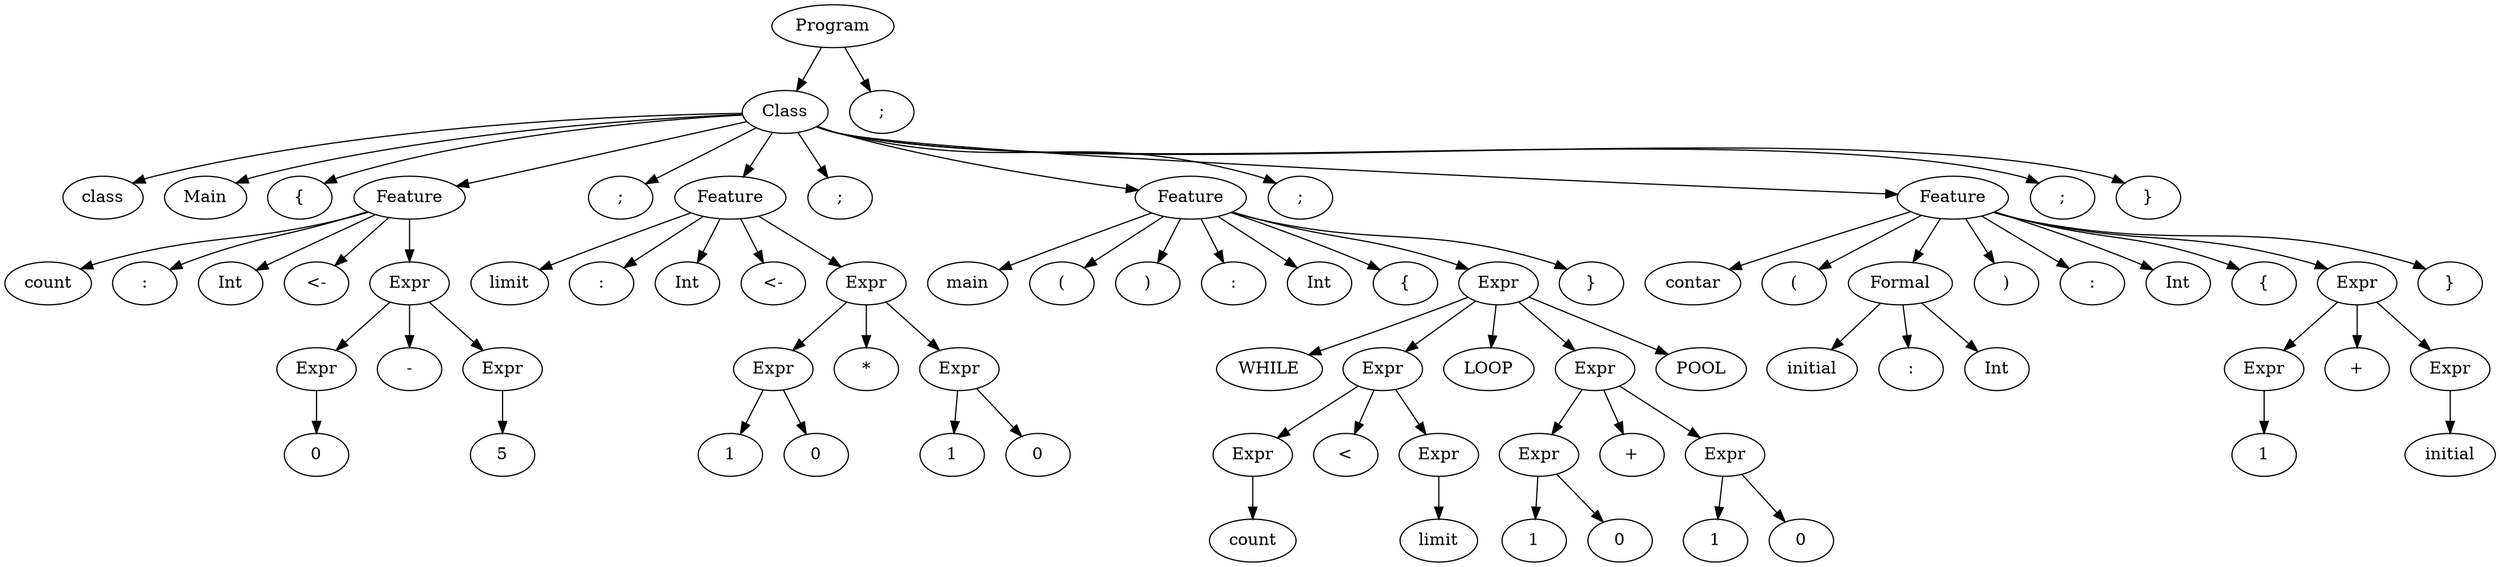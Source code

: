 digraph {
	0 [label=Program]
	0 -> 1
	1 [label=Class]
	1 -> 2
	2 [label=class]
	1 -> 3
	3 [label=Main]
	1 -> 4
	4 [label="{"]
	1 -> 5
	5 [label=Feature]
	5 -> 6
	6 [label=count]
	5 -> 7
	7 [label=":"]
	5 -> 8
	8 [label=Int]
	5 -> 9
	9 [label="<-"]
	5 -> 10
	10 [label=Expr]
	10 -> 11
	11 [label=Expr]
	11 -> 12
	12 [label=0]
	10 -> 13
	13 [label="-"]
	10 -> 14
	14 [label=Expr]
	14 -> 15
	15 [label=5]
	1 -> 16
	16 [label=";"]
	1 -> 17
	17 [label=Feature]
	17 -> 18
	18 [label=limit]
	17 -> 19
	19 [label=":"]
	17 -> 20
	20 [label=Int]
	17 -> 21
	21 [label="<-"]
	17 -> 22
	22 [label=Expr]
	22 -> 23
	23 [label=Expr]
	23 -> 24
	24 [label=1]
	23 -> 25
	25 [label=0]
	22 -> 26
	26 [label="*"]
	22 -> 27
	27 [label=Expr]
	27 -> 28
	28 [label=1]
	27 -> 29
	29 [label=0]
	1 -> 30
	30 [label=";"]
	1 -> 31
	31 [label=Feature]
	31 -> 32
	32 [label=main]
	31 -> 33
	33 [label="("]
	31 -> 34
	34 [label=")"]
	31 -> 35
	35 [label=":"]
	31 -> 36
	36 [label=Int]
	31 -> 37
	37 [label="{"]
	31 -> 38
	38 [label=Expr]
	38 -> 39
	39 [label=WHILE]
	38 -> 40
	40 [label=Expr]
	40 -> 41
	41 [label=Expr]
	41 -> 42
	42 [label=count]
	40 -> 43
	43 [label="<"]
	40 -> 44
	44 [label=Expr]
	44 -> 45
	45 [label=limit]
	38 -> 46
	46 [label=LOOP]
	38 -> 47
	47 [label=Expr]
	47 -> 48
	48 [label=Expr]
	48 -> 49
	49 [label=1]
	48 -> 50
	50 [label=0]
	47 -> 51
	51 [label="+"]
	47 -> 52
	52 [label=Expr]
	52 -> 53
	53 [label=1]
	52 -> 54
	54 [label=0]
	38 -> 55
	55 [label=POOL]
	31 -> 56
	56 [label="}"]
	1 -> 57
	57 [label=";"]
	1 -> 58
	58 [label=Feature]
	58 -> 59
	59 [label=contar]
	58 -> 60
	60 [label="("]
	58 -> 61
	61 [label=Formal]
	61 -> 62
	62 [label=initial]
	61 -> 63
	63 [label=":"]
	61 -> 64
	64 [label=Int]
	58 -> 65
	65 [label=")"]
	58 -> 66
	66 [label=":"]
	58 -> 67
	67 [label=Int]
	58 -> 68
	68 [label="{"]
	58 -> 69
	69 [label=Expr]
	69 -> 70
	70 [label=Expr]
	70 -> 71
	71 [label=1]
	69 -> 72
	72 [label="+"]
	69 -> 73
	73 [label=Expr]
	73 -> 74
	74 [label=initial]
	58 -> 75
	75 [label="}"]
	1 -> 76
	76 [label=";"]
	1 -> 77
	77 [label="}"]
	0 -> 78
	78 [label=";"]
}
